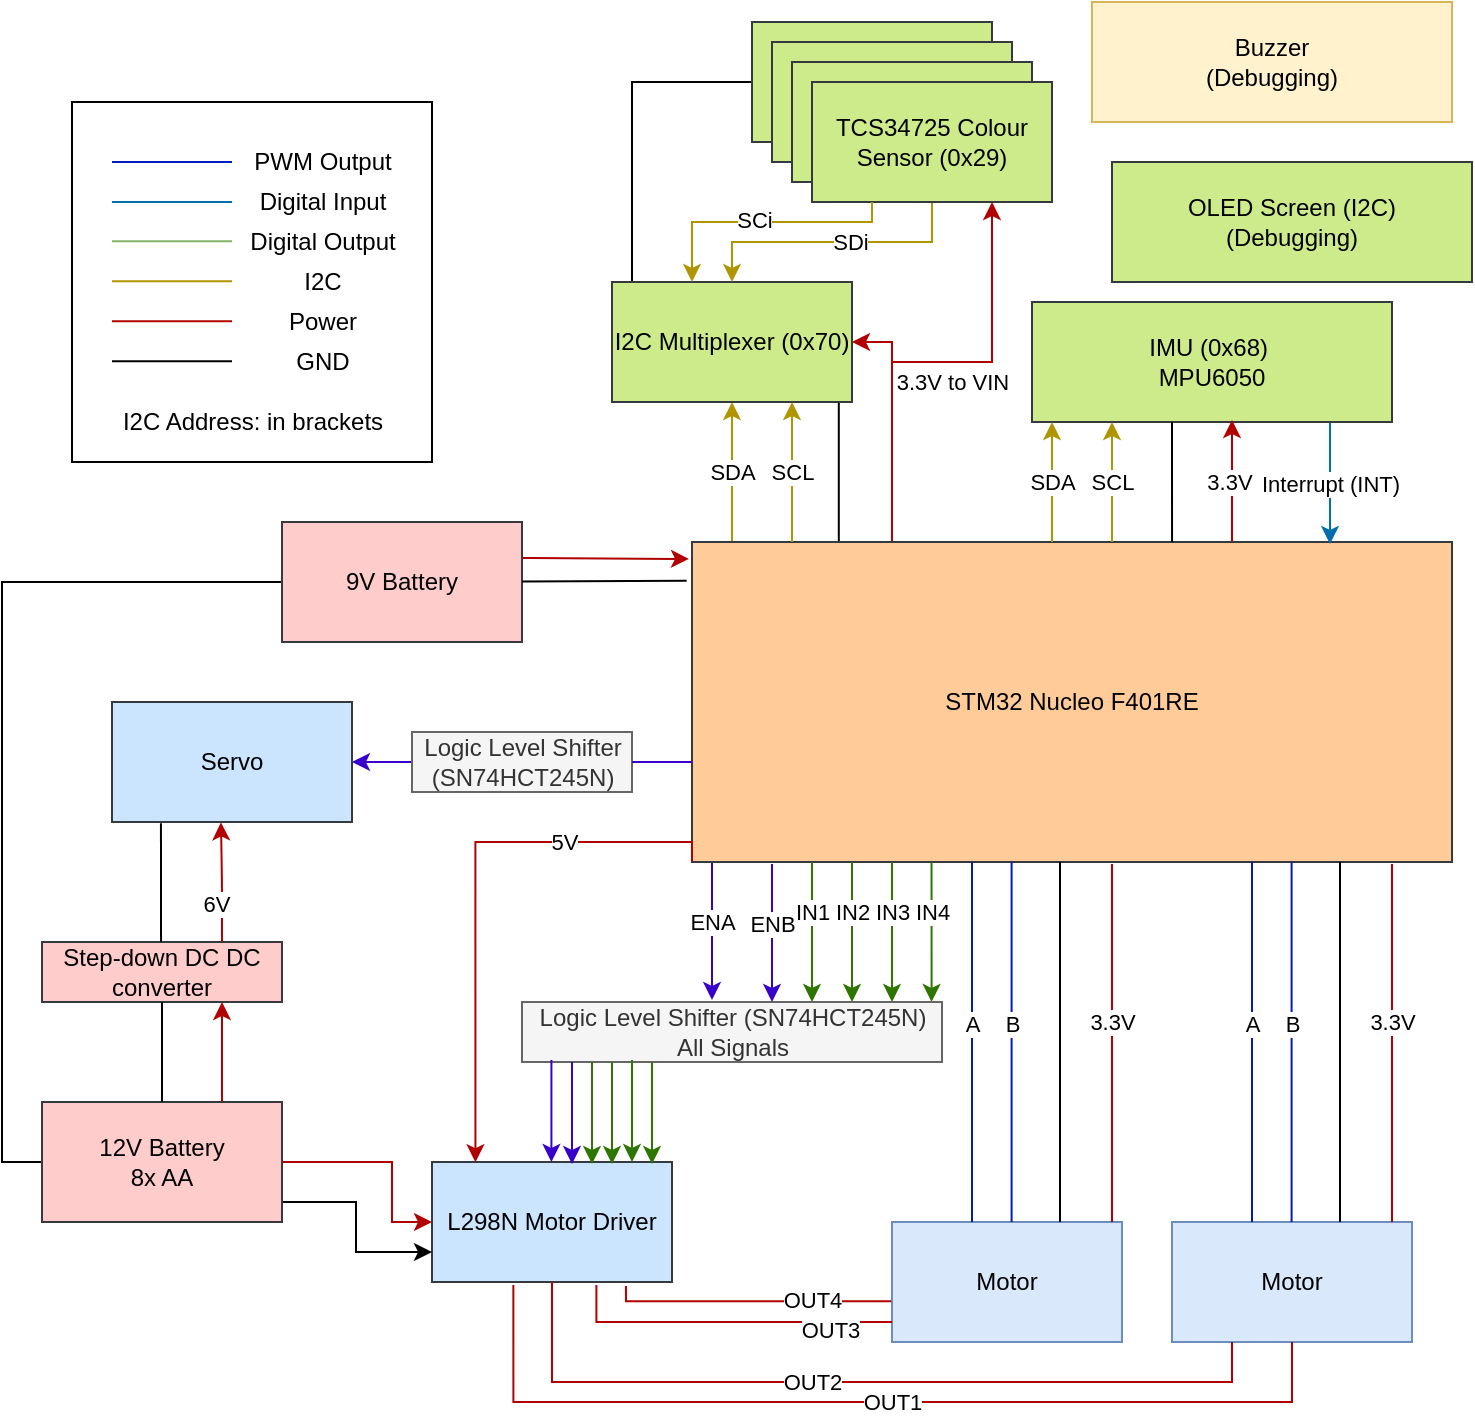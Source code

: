 <mxfile version="14.9.6" type="device"><diagram id="vrNpxhOBOukaihI8gBGh" name="Page-1"><mxGraphModel dx="1086" dy="816" grid="1" gridSize="10" guides="1" tooltips="1" connect="1" arrows="1" fold="1" page="1" pageScale="1" pageWidth="850" pageHeight="1100" math="0" shadow="0"><root><mxCell id="0"/><mxCell id="1" parent="0"/><mxCell id="IzD37fbPKxzPLaneYZUR-54" value="" style="rounded=0;whiteSpace=wrap;html=1;" parent="1" vertex="1"><mxGeometry x="130" y="240" width="180" height="180" as="geometry"/></mxCell><mxCell id="g9xkTk40jJ5ha4Rl7LRV-19" value="ENA" style="edgeStyle=orthogonalEdgeStyle;rounded=0;orthogonalLoop=1;jettySize=auto;html=1;fillColor=#6a00ff;strokeColor=#3700CC;" parent="1" source="OatvqvWwIHZUIBoUpNTg-1" edge="1"><mxGeometry x="-0.13" relative="1" as="geometry"><Array as="points"><mxPoint x="450" y="689"/></Array><mxPoint x="450" y="689" as="targetPoint"/><mxPoint as="offset"/></mxGeometry></mxCell><mxCell id="g9xkTk40jJ5ha4Rl7LRV-50" value="" style="edgeStyle=orthogonalEdgeStyle;rounded=0;orthogonalLoop=1;jettySize=auto;html=1;entryX=1;entryY=0.5;entryDx=0;entryDy=0;fillColor=#6a00ff;strokeColor=#3700CC;startArrow=none;" parent="1" source="g9xkTk40jJ5ha4Rl7LRV-61" target="OatvqvWwIHZUIBoUpNTg-11" edge="1"><mxGeometry relative="1" as="geometry"/></mxCell><mxCell id="g9xkTk40jJ5ha4Rl7LRV-62" value="3.3V to VIN" style="edgeStyle=orthogonalEdgeStyle;rounded=0;orthogonalLoop=1;jettySize=auto;html=1;entryX=1;entryY=0.5;entryDx=0;entryDy=0;fillColor=#e51400;strokeColor=#B20000;" parent="1" source="OatvqvWwIHZUIBoUpNTg-1" target="OatvqvWwIHZUIBoUpNTg-2" edge="1"><mxGeometry x="0.333" y="-30" relative="1" as="geometry"><Array as="points"><mxPoint x="540" y="360"/></Array><mxPoint as="offset"/></mxGeometry></mxCell><mxCell id="g9xkTk40jJ5ha4Rl7LRV-69" value="SDA" style="edgeStyle=orthogonalEdgeStyle;rounded=0;orthogonalLoop=1;jettySize=auto;html=1;fillColor=#e3c800;strokeColor=#B09500;" parent="1" source="OatvqvWwIHZUIBoUpNTg-1" target="OatvqvWwIHZUIBoUpNTg-2" edge="1"><mxGeometry relative="1" as="geometry"><Array as="points"><mxPoint x="460" y="430"/><mxPoint x="460" y="430"/></Array></mxGeometry></mxCell><mxCell id="g9xkTk40jJ5ha4Rl7LRV-71" value="" style="edgeStyle=orthogonalEdgeStyle;rounded=0;orthogonalLoop=1;jettySize=auto;html=1;entryX=0.945;entryY=1.005;entryDx=0;entryDy=0;entryPerimeter=0;endArrow=none;endFill=0;" parent="1" source="OatvqvWwIHZUIBoUpNTg-1" target="OatvqvWwIHZUIBoUpNTg-2" edge="1"><mxGeometry relative="1" as="geometry"><Array as="points"><mxPoint x="513" y="425"/></Array></mxGeometry></mxCell><mxCell id="OatvqvWwIHZUIBoUpNTg-1" value="STM32 Nucleo F401RE" style="rounded=0;whiteSpace=wrap;html=1;fillColor=#ffcc99;strokeColor=#36393d;" parent="1" vertex="1"><mxGeometry x="440" y="460" width="380" height="160" as="geometry"/></mxCell><mxCell id="g9xkTk40jJ5ha4Rl7LRV-73" style="edgeStyle=orthogonalEdgeStyle;rounded=0;orthogonalLoop=1;jettySize=auto;html=1;entryX=0;entryY=0.5;entryDx=0;entryDy=0;endArrow=none;endFill=0;" parent="1" source="OatvqvWwIHZUIBoUpNTg-2" target="OatvqvWwIHZUIBoUpNTg-3" edge="1"><mxGeometry relative="1" as="geometry"><Array as="points"><mxPoint x="410" y="230"/></Array></mxGeometry></mxCell><mxCell id="OatvqvWwIHZUIBoUpNTg-2" value="I2C Multiplexer (0x70)" style="rounded=0;whiteSpace=wrap;html=1;fillColor=#cdeb8b;strokeColor=#36393d;" parent="1" vertex="1"><mxGeometry x="400" y="330" width="120" height="60" as="geometry"/></mxCell><mxCell id="OatvqvWwIHZUIBoUpNTg-3" value="TCS34725 Colour Sensor" style="rounded=0;whiteSpace=wrap;html=1;fillColor=#cdeb8b;strokeColor=#36393d;" parent="1" vertex="1"><mxGeometry x="470" y="200" width="120" height="60" as="geometry"/></mxCell><mxCell id="OatvqvWwIHZUIBoUpNTg-4" value="TCS34725 Colour Sensor" style="rounded=0;whiteSpace=wrap;html=1;fillColor=#cdeb8b;strokeColor=#36393d;" parent="1" vertex="1"><mxGeometry x="480" y="210" width="120" height="60" as="geometry"/></mxCell><mxCell id="OatvqvWwIHZUIBoUpNTg-5" value="TCS34725 Colour Sensor" style="rounded=0;whiteSpace=wrap;html=1;fillColor=#cdeb8b;strokeColor=#36393d;" parent="1" vertex="1"><mxGeometry x="490" y="220" width="120" height="60" as="geometry"/></mxCell><mxCell id="g9xkTk40jJ5ha4Rl7LRV-64" style="edgeStyle=orthogonalEdgeStyle;rounded=0;orthogonalLoop=1;jettySize=auto;html=1;entryX=0.5;entryY=0;entryDx=0;entryDy=0;fillColor=#e3c800;strokeColor=#B09500;" parent="1" source="OatvqvWwIHZUIBoUpNTg-6" target="OatvqvWwIHZUIBoUpNTg-2" edge="1"><mxGeometry relative="1" as="geometry"/></mxCell><mxCell id="g9xkTk40jJ5ha4Rl7LRV-68" value="SDi" style="edgeLabel;html=1;align=center;verticalAlign=middle;resizable=0;points=[];" parent="g9xkTk40jJ5ha4Rl7LRV-64" vertex="1" connectable="0"><mxGeometry x="-0.131" relative="1" as="geometry"><mxPoint as="offset"/></mxGeometry></mxCell><mxCell id="OatvqvWwIHZUIBoUpNTg-6" value="TCS34725 Colour Sensor (0x29)" style="rounded=0;whiteSpace=wrap;html=1;fillColor=#cdeb8b;strokeColor=#36393d;" parent="1" vertex="1"><mxGeometry x="500" y="230" width="120" height="60" as="geometry"/></mxCell><mxCell id="OatvqvWwIHZUIBoUpNTg-7" value="L298N Motor Driver" style="rounded=0;whiteSpace=wrap;html=1;fillColor=#cce5ff;strokeColor=#36393d;" parent="1" vertex="1"><mxGeometry x="310" y="770" width="120" height="60" as="geometry"/></mxCell><mxCell id="OatvqvWwIHZUIBoUpNTg-8" value="Motor" style="rounded=0;whiteSpace=wrap;html=1;fillColor=#dae8fc;strokeColor=#6c8ebf;" parent="1" vertex="1"><mxGeometry x="680" y="800" width="120" height="60" as="geometry"/></mxCell><mxCell id="OatvqvWwIHZUIBoUpNTg-9" value="Motor" style="rounded=0;whiteSpace=wrap;html=1;fillColor=#dae8fc;strokeColor=#6c8ebf;" parent="1" vertex="1"><mxGeometry x="540" y="800" width="115" height="60" as="geometry"/></mxCell><mxCell id="g9xkTk40jJ5ha4Rl7LRV-83" value="Interrupt (INT)" style="edgeStyle=orthogonalEdgeStyle;rounded=0;orthogonalLoop=1;jettySize=auto;html=1;fillColor=#1ba1e2;strokeColor=#006EAF;" parent="1" source="OatvqvWwIHZUIBoUpNTg-10" edge="1"><mxGeometry relative="1" as="geometry"><Array as="points"><mxPoint x="759" y="410"/><mxPoint x="759" y="410"/></Array><mxPoint x="759" y="461" as="targetPoint"/></mxGeometry></mxCell><mxCell id="OatvqvWwIHZUIBoUpNTg-10" value="IMU (0x68)&amp;nbsp;&lt;br&gt;MPU6050" style="rounded=0;whiteSpace=wrap;html=1;fillColor=#cdeb8b;strokeColor=#36393d;" parent="1" vertex="1"><mxGeometry x="610" y="340" width="180" height="60" as="geometry"/></mxCell><mxCell id="OatvqvWwIHZUIBoUpNTg-11" value="Servo" style="rounded=0;whiteSpace=wrap;html=1;fillColor=#cce5ff;strokeColor=#36393d;" parent="1" vertex="1"><mxGeometry x="150" y="540" width="120" height="60" as="geometry"/></mxCell><mxCell id="g9xkTk40jJ5ha4Rl7LRV-3" value="" style="endArrow=none;html=1;rounded=0;edgeStyle=orthogonalEdgeStyle;entryX=0.685;entryY=1.024;entryDx=0;entryDy=0;entryPerimeter=0;fillColor=#e51400;strokeColor=#B20000;" parent="1" target="OatvqvWwIHZUIBoUpNTg-7" edge="1"><mxGeometry width="50" height="50" relative="1" as="geometry"><mxPoint x="540" y="850" as="sourcePoint"/><mxPoint x="600" y="720" as="targetPoint"/><Array as="points"><mxPoint x="392" y="850"/></Array></mxGeometry></mxCell><mxCell id="g9xkTk40jJ5ha4Rl7LRV-40" value="OUT3" style="edgeLabel;html=1;align=center;verticalAlign=middle;resizable=0;points=[];" parent="g9xkTk40jJ5ha4Rl7LRV-3" vertex="1" connectable="0"><mxGeometry x="-0.175" y="-1" relative="1" as="geometry"><mxPoint x="37" y="5" as="offset"/></mxGeometry></mxCell><mxCell id="g9xkTk40jJ5ha4Rl7LRV-4" value="" style="endArrow=none;html=1;rounded=0;edgeStyle=orthogonalEdgeStyle;exitX=-0.003;exitY=0.66;exitDx=0;exitDy=0;entryX=0.808;entryY=1.033;entryDx=0;entryDy=0;entryPerimeter=0;exitPerimeter=0;fillColor=#e51400;strokeColor=#B20000;" parent="1" source="OatvqvWwIHZUIBoUpNTg-9" target="OatvqvWwIHZUIBoUpNTg-7" edge="1"><mxGeometry width="50" height="50" relative="1" as="geometry"><mxPoint x="560" y="800" as="sourcePoint"/><mxPoint x="530" y="710" as="targetPoint"/><Array as="points"><mxPoint x="540" y="840"/><mxPoint x="407" y="840"/></Array></mxGeometry></mxCell><mxCell id="g9xkTk40jJ5ha4Rl7LRV-39" value="OUT4" style="edgeLabel;html=1;align=center;verticalAlign=middle;resizable=0;points=[];" parent="g9xkTk40jJ5ha4Rl7LRV-4" vertex="1" connectable="0"><mxGeometry x="-0.327" y="-1" relative="1" as="geometry"><mxPoint x="7" as="offset"/></mxGeometry></mxCell><mxCell id="g9xkTk40jJ5ha4Rl7LRV-8" value="" style="endArrow=none;html=1;rounded=0;edgeStyle=orthogonalEdgeStyle;exitX=0.5;exitY=0;exitDx=0;exitDy=0;entryX=0.5;entryY=1;entryDx=0;entryDy=0;fillColor=#0050ef;strokeColor=#001DBC;" parent="1" edge="1"><mxGeometry width="50" height="50" relative="1" as="geometry"><mxPoint x="739.8" y="800" as="sourcePoint"/><mxPoint x="739.8" y="620" as="targetPoint"/></mxGeometry></mxCell><mxCell id="g9xkTk40jJ5ha4Rl7LRV-25" value="B" style="edgeLabel;html=1;align=center;verticalAlign=middle;resizable=0;points=[];" parent="g9xkTk40jJ5ha4Rl7LRV-8" vertex="1" connectable="0"><mxGeometry x="0.328" y="2" relative="1" as="geometry"><mxPoint x="2" y="20" as="offset"/></mxGeometry></mxCell><mxCell id="g9xkTk40jJ5ha4Rl7LRV-9" value="" style="endArrow=none;html=1;rounded=0;edgeStyle=orthogonalEdgeStyle;" parent="1" source="OatvqvWwIHZUIBoUpNTg-8" edge="1"><mxGeometry width="50" height="50" relative="1" as="geometry"><mxPoint x="759.38" y="800" as="sourcePoint"/><mxPoint x="764" y="620" as="targetPoint"/><Array as="points"><mxPoint x="764" y="800"/></Array></mxGeometry></mxCell><mxCell id="g9xkTk40jJ5ha4Rl7LRV-10" value="3.3V" style="endArrow=none;html=1;rounded=0;edgeStyle=orthogonalEdgeStyle;fillColor=#e51400;strokeColor=#B20000;" parent="1" edge="1"><mxGeometry x="0.117" width="50" height="50" relative="1" as="geometry"><mxPoint x="790" y="800" as="sourcePoint"/><mxPoint x="790" y="621" as="targetPoint"/><Array as="points"><mxPoint x="790" y="621"/></Array><mxPoint as="offset"/></mxGeometry></mxCell><mxCell id="g9xkTk40jJ5ha4Rl7LRV-11" value="" style="endArrow=none;html=1;rounded=0;edgeStyle=orthogonalEdgeStyle;exitX=0.5;exitY=1;exitDx=0;exitDy=0;entryX=0.339;entryY=1.025;entryDx=0;entryDy=0;entryPerimeter=0;fillColor=#e51400;strokeColor=#B20000;" parent="1" source="OatvqvWwIHZUIBoUpNTg-8" target="OatvqvWwIHZUIBoUpNTg-7" edge="1"><mxGeometry width="50" height="50" relative="1" as="geometry"><mxPoint x="460" y="840" as="sourcePoint"/><mxPoint x="430" y="780" as="targetPoint"/><Array as="points"><mxPoint x="740" y="890"/><mxPoint x="351" y="890"/></Array></mxGeometry></mxCell><mxCell id="g9xkTk40jJ5ha4Rl7LRV-38" value="OUT1" style="edgeLabel;html=1;align=center;verticalAlign=middle;resizable=0;points=[];" parent="g9xkTk40jJ5ha4Rl7LRV-11" vertex="1" connectable="0"><mxGeometry x="0.603" y="1" relative="1" as="geometry"><mxPoint x="153" y="-1" as="offset"/></mxGeometry></mxCell><mxCell id="g9xkTk40jJ5ha4Rl7LRV-12" value="" style="endArrow=none;html=1;rounded=0;edgeStyle=orthogonalEdgeStyle;exitX=0.25;exitY=1;exitDx=0;exitDy=0;entryX=0.5;entryY=1;entryDx=0;entryDy=0;fillColor=#e51400;strokeColor=#B20000;" parent="1" source="OatvqvWwIHZUIBoUpNTg-8" target="OatvqvWwIHZUIBoUpNTg-7" edge="1"><mxGeometry width="50" height="50" relative="1" as="geometry"><mxPoint x="480" y="840" as="sourcePoint"/><mxPoint x="430" y="750" as="targetPoint"/><Array as="points"><mxPoint x="710" y="880"/><mxPoint x="370" y="880"/></Array></mxGeometry></mxCell><mxCell id="g9xkTk40jJ5ha4Rl7LRV-37" value="OUT2" style="edgeLabel;html=1;align=center;verticalAlign=middle;resizable=0;points=[];" parent="g9xkTk40jJ5ha4Rl7LRV-12" vertex="1" connectable="0"><mxGeometry x="0.532" relative="1" as="geometry"><mxPoint x="84" as="offset"/></mxGeometry></mxCell><mxCell id="g9xkTk40jJ5ha4Rl7LRV-14" style="edgeStyle=orthogonalEdgeStyle;rounded=0;orthogonalLoop=1;jettySize=auto;html=1;exitX=1;exitY=0.5;exitDx=0;exitDy=0;fillColor=#e51400;strokeColor=#B20000;" parent="1" source="g9xkTk40jJ5ha4Rl7LRV-13" target="OatvqvWwIHZUIBoUpNTg-7" edge="1"><mxGeometry relative="1" as="geometry"><Array as="points"><mxPoint x="290" y="770"/><mxPoint x="290" y="800"/></Array></mxGeometry></mxCell><mxCell id="g9xkTk40jJ5ha4Rl7LRV-16" style="edgeStyle=orthogonalEdgeStyle;rounded=0;orthogonalLoop=1;jettySize=auto;html=1;exitX=1;exitY=0.75;exitDx=0;exitDy=0;entryX=0;entryY=0.75;entryDx=0;entryDy=0;" parent="1" source="g9xkTk40jJ5ha4Rl7LRV-13" target="OatvqvWwIHZUIBoUpNTg-7" edge="1"><mxGeometry relative="1" as="geometry"><Array as="points"><mxPoint x="235" y="790"/><mxPoint x="272" y="790"/><mxPoint x="272" y="815"/></Array></mxGeometry></mxCell><mxCell id="IzD37fbPKxzPLaneYZUR-52" style="edgeStyle=orthogonalEdgeStyle;rounded=0;orthogonalLoop=1;jettySize=auto;html=1;exitX=0;exitY=0.5;exitDx=0;exitDy=0;endArrow=none;endFill=0;entryX=0;entryY=0.5;entryDx=0;entryDy=0;" parent="1" source="g9xkTk40jJ5ha4Rl7LRV-13" target="g9xkTk40jJ5ha4Rl7LRV-51" edge="1"><mxGeometry relative="1" as="geometry"><mxPoint x="180" y="460" as="targetPoint"/><Array as="points"><mxPoint x="95" y="770"/><mxPoint x="95" y="480"/></Array></mxGeometry></mxCell><mxCell id="g9xkTk40jJ5ha4Rl7LRV-13" value="12V Battery&lt;br&gt;8x AA" style="rounded=0;whiteSpace=wrap;html=1;fillColor=#ffcccc;strokeColor=#36393d;" parent="1" vertex="1"><mxGeometry x="115" y="740" width="120" height="60" as="geometry"/></mxCell><mxCell id="g9xkTk40jJ5ha4Rl7LRV-35" style="edgeStyle=orthogonalEdgeStyle;rounded=0;orthogonalLoop=1;jettySize=auto;html=1;fillColor=#60a917;strokeColor=#2D7600;" parent="1" edge="1"><mxGeometry relative="1" as="geometry"><mxPoint x="559.76" y="620" as="sourcePoint"/><mxPoint x="559.76" y="690" as="targetPoint"/><Array as="points"><mxPoint x="559.76" y="680"/></Array></mxGeometry></mxCell><mxCell id="g9xkTk40jJ5ha4Rl7LRV-36" value="IN4" style="edgeLabel;html=1;align=center;verticalAlign=middle;resizable=0;points=[];" parent="g9xkTk40jJ5ha4Rl7LRV-35" vertex="1" connectable="0"><mxGeometry x="-0.467" relative="1" as="geometry"><mxPoint y="6" as="offset"/></mxGeometry></mxCell><mxCell id="g9xkTk40jJ5ha4Rl7LRV-45" style="edgeStyle=orthogonalEdgeStyle;rounded=0;orthogonalLoop=1;jettySize=auto;html=1;exitX=0;exitY=1;exitDx=0;exitDy=0;entryX=0.181;entryY=0.002;entryDx=0;entryDy=0;fillColor=#e51400;strokeColor=#B20000;entryPerimeter=0;" parent="1" source="OatvqvWwIHZUIBoUpNTg-1" target="OatvqvWwIHZUIBoUpNTg-7" edge="1"><mxGeometry relative="1" as="geometry"><mxPoint x="416.95" y="620.0" as="sourcePoint"/><mxPoint x="402.99" y="681.12" as="targetPoint"/><Array as="points"><mxPoint x="440" y="610"/><mxPoint x="332" y="610"/></Array></mxGeometry></mxCell><mxCell id="g9xkTk40jJ5ha4Rl7LRV-46" value="5V" style="edgeLabel;html=1;align=center;verticalAlign=middle;resizable=0;points=[];" parent="g9xkTk40jJ5ha4Rl7LRV-45" vertex="1" connectable="0"><mxGeometry x="-0.255" relative="1" as="geometry"><mxPoint x="29" as="offset"/></mxGeometry></mxCell><mxCell id="g9xkTk40jJ5ha4Rl7LRV-52" value="" style="edgeStyle=orthogonalEdgeStyle;rounded=0;orthogonalLoop=1;jettySize=auto;html=1;entryX=-0.004;entryY=0.053;entryDx=0;entryDy=0;fillColor=#e51400;strokeColor=#B20000;exitX=0.992;exitY=0.122;exitDx=0;exitDy=0;exitPerimeter=0;entryPerimeter=0;" parent="1" source="g9xkTk40jJ5ha4Rl7LRV-51" target="OatvqvWwIHZUIBoUpNTg-1" edge="1"><mxGeometry x="0.296" relative="1" as="geometry"><Array as="points"><mxPoint x="359" y="468"/><mxPoint x="438" y="468"/></Array><mxPoint as="offset"/></mxGeometry></mxCell><mxCell id="g9xkTk40jJ5ha4Rl7LRV-51" value="9V Battery" style="rounded=0;whiteSpace=wrap;html=1;fillColor=#ffcccc;strokeColor=#36393d;" parent="1" vertex="1"><mxGeometry x="235" y="450" width="120" height="60" as="geometry"/></mxCell><mxCell id="g9xkTk40jJ5ha4Rl7LRV-65" style="edgeStyle=orthogonalEdgeStyle;rounded=0;orthogonalLoop=1;jettySize=auto;html=1;exitX=0.25;exitY=1;exitDx=0;exitDy=0;fillColor=#e3c800;strokeColor=#B09500;" parent="1" source="OatvqvWwIHZUIBoUpNTg-6" edge="1"><mxGeometry relative="1" as="geometry"><mxPoint x="540" y="300" as="sourcePoint"/><mxPoint x="440" y="330" as="targetPoint"/><Array as="points"><mxPoint x="530" y="300"/><mxPoint x="440" y="300"/></Array></mxGeometry></mxCell><mxCell id="g9xkTk40jJ5ha4Rl7LRV-67" value="SCi" style="edgeLabel;html=1;align=center;verticalAlign=middle;resizable=0;points=[];" parent="g9xkTk40jJ5ha4Rl7LRV-65" vertex="1" connectable="0"><mxGeometry x="0.059" y="-1" relative="1" as="geometry"><mxPoint as="offset"/></mxGeometry></mxCell><mxCell id="g9xkTk40jJ5ha4Rl7LRV-70" value="SCL" style="edgeStyle=orthogonalEdgeStyle;rounded=0;orthogonalLoop=1;jettySize=auto;html=1;fillColor=#e3c800;strokeColor=#B09500;" parent="1" edge="1"><mxGeometry relative="1" as="geometry"><mxPoint x="490" y="460" as="sourcePoint"/><mxPoint x="490" y="390" as="targetPoint"/><Array as="points"><mxPoint x="490" y="430"/><mxPoint x="490" y="430"/></Array></mxGeometry></mxCell><mxCell id="g9xkTk40jJ5ha4Rl7LRV-72" value="" style="edgeStyle=orthogonalEdgeStyle;rounded=0;orthogonalLoop=1;jettySize=auto;html=1;entryX=0.75;entryY=1;entryDx=0;entryDy=0;fillColor=#e51400;strokeColor=#B20000;" parent="1" target="OatvqvWwIHZUIBoUpNTg-6" edge="1"><mxGeometry x="-0.077" y="20" relative="1" as="geometry"><mxPoint x="540" y="370" as="sourcePoint"/><mxPoint x="550" y="280" as="targetPoint"/><Array as="points"><mxPoint x="590" y="370"/></Array><mxPoint as="offset"/></mxGeometry></mxCell><mxCell id="g9xkTk40jJ5ha4Rl7LRV-79" value="SDA" style="edgeStyle=orthogonalEdgeStyle;rounded=0;orthogonalLoop=1;jettySize=auto;html=1;fillColor=#e3c800;strokeColor=#B09500;" parent="1" edge="1"><mxGeometry relative="1" as="geometry"><mxPoint x="620" y="460" as="sourcePoint"/><mxPoint x="620" y="400" as="targetPoint"/><Array as="points"><mxPoint x="620" y="430"/><mxPoint x="620" y="430"/></Array></mxGeometry></mxCell><mxCell id="g9xkTk40jJ5ha4Rl7LRV-80" value="SCL" style="edgeStyle=orthogonalEdgeStyle;rounded=0;orthogonalLoop=1;jettySize=auto;html=1;fillColor=#e3c800;strokeColor=#B09500;" parent="1" edge="1"><mxGeometry relative="1" as="geometry"><mxPoint x="650" y="460" as="sourcePoint"/><mxPoint x="650" y="400" as="targetPoint"/><Array as="points"><mxPoint x="650" y="430"/><mxPoint x="650" y="430"/></Array></mxGeometry></mxCell><mxCell id="g9xkTk40jJ5ha4Rl7LRV-81" value="" style="edgeStyle=orthogonalEdgeStyle;rounded=0;orthogonalLoop=1;jettySize=auto;html=1;endArrow=none;endFill=0;" parent="1" edge="1"><mxGeometry relative="1" as="geometry"><mxPoint x="680.029" y="460" as="sourcePoint"/><mxPoint x="680" y="400" as="targetPoint"/><Array as="points"><mxPoint x="679.6" y="425"/></Array></mxGeometry></mxCell><mxCell id="g9xkTk40jJ5ha4Rl7LRV-82" value="3.3V&amp;nbsp;" style="edgeStyle=orthogonalEdgeStyle;rounded=0;orthogonalLoop=1;jettySize=auto;html=1;fillColor=#e51400;strokeColor=#B20000;" parent="1" edge="1"><mxGeometry x="-0.016" relative="1" as="geometry"><mxPoint x="710" y="460" as="sourcePoint"/><mxPoint x="710" y="399" as="targetPoint"/><Array as="points"><mxPoint x="710" y="399"/></Array><mxPoint as="offset"/></mxGeometry></mxCell><mxCell id="tzP9EwMo513xm4mOMln4-2" value="Logic Level Shifter (SN74HCT245N)&lt;br&gt;All Signals" style="text;html=1;align=center;verticalAlign=middle;resizable=0;points=[];autosize=1;fillColor=#f5f5f5;strokeColor=#666666;fontColor=#333333;" parent="1" vertex="1"><mxGeometry x="355" y="690" width="210" height="30" as="geometry"/></mxCell><mxCell id="tzP9EwMo513xm4mOMln4-7" value="Step-down DC DC converter" style="rounded=0;whiteSpace=wrap;html=1;fillColor=#ffcccc;strokeColor=#36393d;" parent="1" vertex="1"><mxGeometry x="115" y="660" width="120" height="30" as="geometry"/></mxCell><mxCell id="IzD37fbPKxzPLaneYZUR-1" value="" style="endArrow=none;html=1;rounded=0;edgeStyle=orthogonalEdgeStyle;exitX=0.5;exitY=0;exitDx=0;exitDy=0;entryX=0.5;entryY=1;entryDx=0;entryDy=0;fillColor=#0050ef;strokeColor=#001DBC;" parent="1" edge="1"><mxGeometry width="50" height="50" relative="1" as="geometry"><mxPoint x="720" y="800" as="sourcePoint"/><mxPoint x="720" y="620" as="targetPoint"/></mxGeometry></mxCell><mxCell id="IzD37fbPKxzPLaneYZUR-2" value="A" style="edgeLabel;html=1;align=center;verticalAlign=middle;resizable=0;points=[];" parent="IzD37fbPKxzPLaneYZUR-1" vertex="1" connectable="0"><mxGeometry x="0.328" y="2" relative="1" as="geometry"><mxPoint x="2" y="20" as="offset"/></mxGeometry></mxCell><mxCell id="IzD37fbPKxzPLaneYZUR-3" value="" style="endArrow=none;html=1;rounded=0;edgeStyle=orthogonalEdgeStyle;exitX=0.5;exitY=0;exitDx=0;exitDy=0;entryX=0.5;entryY=1;entryDx=0;entryDy=0;fillColor=#0050ef;strokeColor=#001DBC;" parent="1" edge="1"><mxGeometry width="50" height="50" relative="1" as="geometry"><mxPoint x="599.8" y="800" as="sourcePoint"/><mxPoint x="599.8" y="620" as="targetPoint"/></mxGeometry></mxCell><mxCell id="IzD37fbPKxzPLaneYZUR-4" value="B" style="edgeLabel;html=1;align=center;verticalAlign=middle;resizable=0;points=[];" parent="IzD37fbPKxzPLaneYZUR-3" vertex="1" connectable="0"><mxGeometry x="0.328" y="2" relative="1" as="geometry"><mxPoint x="2" y="20" as="offset"/></mxGeometry></mxCell><mxCell id="IzD37fbPKxzPLaneYZUR-5" value="" style="endArrow=none;html=1;rounded=0;edgeStyle=orthogonalEdgeStyle;" parent="1" edge="1"><mxGeometry width="50" height="50" relative="1" as="geometry"><mxPoint x="624" y="800" as="sourcePoint"/><mxPoint x="624" y="620" as="targetPoint"/><Array as="points"><mxPoint x="624" y="800"/></Array></mxGeometry></mxCell><mxCell id="IzD37fbPKxzPLaneYZUR-7" value="3.3V" style="endArrow=none;html=1;rounded=0;edgeStyle=orthogonalEdgeStyle;fillColor=#e51400;strokeColor=#B20000;" parent="1" edge="1"><mxGeometry x="0.117" width="50" height="50" relative="1" as="geometry"><mxPoint x="650" y="800" as="sourcePoint"/><mxPoint x="650" y="621" as="targetPoint"/><Array as="points"><mxPoint x="650" y="700"/><mxPoint x="650" y="700"/></Array><mxPoint as="offset"/></mxGeometry></mxCell><mxCell id="IzD37fbPKxzPLaneYZUR-8" value="" style="endArrow=none;html=1;rounded=0;edgeStyle=orthogonalEdgeStyle;exitX=0.5;exitY=0;exitDx=0;exitDy=0;entryX=0.5;entryY=1;entryDx=0;entryDy=0;fillColor=#0050ef;strokeColor=#001DBC;" parent="1" edge="1"><mxGeometry width="50" height="50" relative="1" as="geometry"><mxPoint x="580" y="800" as="sourcePoint"/><mxPoint x="580" y="620" as="targetPoint"/></mxGeometry></mxCell><mxCell id="IzD37fbPKxzPLaneYZUR-9" value="A" style="edgeLabel;html=1;align=center;verticalAlign=middle;resizable=0;points=[];" parent="IzD37fbPKxzPLaneYZUR-8" vertex="1" connectable="0"><mxGeometry x="0.328" y="2" relative="1" as="geometry"><mxPoint x="2" y="20" as="offset"/></mxGeometry></mxCell><mxCell id="IzD37fbPKxzPLaneYZUR-11" value="ENB" style="edgeStyle=orthogonalEdgeStyle;rounded=0;orthogonalLoop=1;jettySize=auto;html=1;fillColor=#6a00ff;strokeColor=#3700CC;" parent="1" edge="1"><mxGeometry x="-0.13" relative="1" as="geometry"><Array as="points"><mxPoint x="480" y="690"/></Array><mxPoint x="480" y="621" as="sourcePoint"/><mxPoint x="480" y="690" as="targetPoint"/><mxPoint as="offset"/></mxGeometry></mxCell><mxCell id="IzD37fbPKxzPLaneYZUR-12" style="edgeStyle=orthogonalEdgeStyle;rounded=0;orthogonalLoop=1;jettySize=auto;html=1;fillColor=#60a917;strokeColor=#2D7600;" parent="1" edge="1"><mxGeometry relative="1" as="geometry"><mxPoint x="540" y="620" as="sourcePoint"/><mxPoint x="540" y="690" as="targetPoint"/><Array as="points"><mxPoint x="540" y="680"/></Array></mxGeometry></mxCell><mxCell id="IzD37fbPKxzPLaneYZUR-13" value="IN3" style="edgeLabel;html=1;align=center;verticalAlign=middle;resizable=0;points=[];" parent="IzD37fbPKxzPLaneYZUR-12" vertex="1" connectable="0"><mxGeometry x="-0.467" relative="1" as="geometry"><mxPoint y="6" as="offset"/></mxGeometry></mxCell><mxCell id="IzD37fbPKxzPLaneYZUR-14" style="edgeStyle=orthogonalEdgeStyle;rounded=0;orthogonalLoop=1;jettySize=auto;html=1;fillColor=#60a917;strokeColor=#2D7600;" parent="1" edge="1"><mxGeometry relative="1" as="geometry"><mxPoint x="520" y="620" as="sourcePoint"/><mxPoint x="520" y="690" as="targetPoint"/><Array as="points"><mxPoint x="520" y="680"/></Array></mxGeometry></mxCell><mxCell id="IzD37fbPKxzPLaneYZUR-15" value="IN2" style="edgeLabel;html=1;align=center;verticalAlign=middle;resizable=0;points=[];" parent="IzD37fbPKxzPLaneYZUR-14" vertex="1" connectable="0"><mxGeometry x="-0.467" relative="1" as="geometry"><mxPoint y="6" as="offset"/></mxGeometry></mxCell><mxCell id="IzD37fbPKxzPLaneYZUR-16" style="edgeStyle=orthogonalEdgeStyle;rounded=0;orthogonalLoop=1;jettySize=auto;html=1;fillColor=#60a917;strokeColor=#2D7600;" parent="1" edge="1"><mxGeometry relative="1" as="geometry"><mxPoint x="500" y="620" as="sourcePoint"/><mxPoint x="500" y="690" as="targetPoint"/><Array as="points"><mxPoint x="500" y="680"/></Array></mxGeometry></mxCell><mxCell id="IzD37fbPKxzPLaneYZUR-17" value="IN1" style="edgeLabel;html=1;align=center;verticalAlign=middle;resizable=0;points=[];" parent="IzD37fbPKxzPLaneYZUR-16" vertex="1" connectable="0"><mxGeometry x="-0.467" relative="1" as="geometry"><mxPoint y="6" as="offset"/></mxGeometry></mxCell><mxCell id="IzD37fbPKxzPLaneYZUR-19" value="" style="endArrow=classic;html=1;entryX=0.5;entryY=0;entryDx=0;entryDy=0;fillColor=#6a00ff;strokeColor=#3700CC;" parent="1" edge="1"><mxGeometry relative="1" as="geometry"><mxPoint x="369.71" y="719" as="sourcePoint"/><mxPoint x="369.71" y="770" as="targetPoint"/></mxGeometry></mxCell><mxCell id="IzD37fbPKxzPLaneYZUR-21" value="" style="endArrow=classic;html=1;entryX=0.5;entryY=0;entryDx=0;entryDy=0;fillColor=#60a917;strokeColor=#2D7600;" parent="1" edge="1"><mxGeometry relative="1" as="geometry"><mxPoint x="390.0" y="720" as="sourcePoint"/><mxPoint x="390.0" y="771" as="targetPoint"/></mxGeometry></mxCell><mxCell id="IzD37fbPKxzPLaneYZUR-22" value="" style="endArrow=classic;html=1;entryX=0.5;entryY=0;entryDx=0;entryDy=0;fillColor=#60a917;strokeColor=#2D7600;" parent="1" edge="1"><mxGeometry relative="1" as="geometry"><mxPoint x="400.0" y="720" as="sourcePoint"/><mxPoint x="400.0" y="771" as="targetPoint"/></mxGeometry></mxCell><mxCell id="IzD37fbPKxzPLaneYZUR-23" value="" style="endArrow=classic;html=1;entryX=0.5;entryY=0;entryDx=0;entryDy=0;fillColor=#60a917;strokeColor=#2D7600;" parent="1" edge="1"><mxGeometry relative="1" as="geometry"><mxPoint x="410.0" y="719" as="sourcePoint"/><mxPoint x="410.0" y="770" as="targetPoint"/></mxGeometry></mxCell><mxCell id="IzD37fbPKxzPLaneYZUR-24" value="" style="endArrow=classic;html=1;entryX=0.5;entryY=0;entryDx=0;entryDy=0;fillColor=#60a917;strokeColor=#2D7600;" parent="1" edge="1"><mxGeometry relative="1" as="geometry"><mxPoint x="420.0" y="720" as="sourcePoint"/><mxPoint x="420.0" y="771" as="targetPoint"/></mxGeometry></mxCell><mxCell id="IzD37fbPKxzPLaneYZUR-25" value="" style="endArrow=classic;html=1;entryX=0.5;entryY=0;entryDx=0;entryDy=0;fillColor=#6a00ff;strokeColor=#3700CC;" parent="1" edge="1"><mxGeometry relative="1" as="geometry"><mxPoint x="380.0" y="720" as="sourcePoint"/><mxPoint x="380.0" y="771" as="targetPoint"/></mxGeometry></mxCell><mxCell id="IzD37fbPKxzPLaneYZUR-26" value="" style="endArrow=none;html=1;fillColor=#1ba1e2;strokeColor=#006EAF;" parent="1" edge="1"><mxGeometry width="50" height="50" relative="1" as="geometry"><mxPoint x="150" y="290" as="sourcePoint"/><mxPoint x="210" y="290" as="targetPoint"/></mxGeometry></mxCell><mxCell id="IzD37fbPKxzPLaneYZUR-27" value="Digital Input" style="text;html=1;align=center;verticalAlign=middle;resizable=0;points=[];autosize=1;strokeColor=none;" parent="1" vertex="1"><mxGeometry x="215" y="280" width="80" height="20" as="geometry"/></mxCell><mxCell id="IzD37fbPKxzPLaneYZUR-28" value="Digital Output" style="text;html=1;align=center;verticalAlign=middle;resizable=0;points=[];autosize=1;strokeColor=none;" parent="1" vertex="1"><mxGeometry x="210" y="300" width="90" height="20" as="geometry"/></mxCell><mxCell id="IzD37fbPKxzPLaneYZUR-30" value="I2C" style="text;html=1;align=center;verticalAlign=middle;resizable=0;points=[];autosize=1;strokeColor=none;" parent="1" vertex="1"><mxGeometry x="240" y="320" width="30" height="20" as="geometry"/></mxCell><mxCell id="IzD37fbPKxzPLaneYZUR-31" value="Power" style="text;html=1;align=center;verticalAlign=middle;resizable=0;points=[];autosize=1;strokeColor=none;" parent="1" vertex="1"><mxGeometry x="230" y="340" width="50" height="20" as="geometry"/></mxCell><mxCell id="IzD37fbPKxzPLaneYZUR-32" value="GND" style="text;html=1;align=center;verticalAlign=middle;resizable=0;points=[];autosize=1;strokeColor=none;" parent="1" vertex="1"><mxGeometry x="235" y="360" width="40" height="20" as="geometry"/></mxCell><mxCell id="IzD37fbPKxzPLaneYZUR-33" value="" style="endArrow=none;html=1;fillColor=#d5e8d4;strokeColor=#82b366;" parent="1" edge="1"><mxGeometry width="50" height="50" relative="1" as="geometry"><mxPoint x="150" y="309.66" as="sourcePoint"/><mxPoint x="210" y="309.66" as="targetPoint"/></mxGeometry></mxCell><mxCell id="IzD37fbPKxzPLaneYZUR-34" value="" style="endArrow=none;html=1;fillColor=#e3c800;strokeColor=#B09500;" parent="1" edge="1"><mxGeometry width="50" height="50" relative="1" as="geometry"><mxPoint x="150" y="329.66" as="sourcePoint"/><mxPoint x="210" y="329.66" as="targetPoint"/></mxGeometry></mxCell><mxCell id="IzD37fbPKxzPLaneYZUR-35" value="" style="endArrow=none;html=1;fillColor=#e51400;strokeColor=#B20000;" parent="1" edge="1"><mxGeometry width="50" height="50" relative="1" as="geometry"><mxPoint x="150" y="349.66" as="sourcePoint"/><mxPoint x="210" y="349.66" as="targetPoint"/></mxGeometry></mxCell><mxCell id="IzD37fbPKxzPLaneYZUR-36" value="" style="endArrow=none;html=1;" parent="1" edge="1"><mxGeometry width="50" height="50" relative="1" as="geometry"><mxPoint x="150" y="369.66" as="sourcePoint"/><mxPoint x="210" y="369.66" as="targetPoint"/></mxGeometry></mxCell><mxCell id="IzD37fbPKxzPLaneYZUR-37" value="PWM Output" style="text;html=1;align=center;verticalAlign=middle;resizable=0;points=[];autosize=1;strokeColor=none;" parent="1" vertex="1"><mxGeometry x="215" y="260" width="80" height="20" as="geometry"/></mxCell><mxCell id="IzD37fbPKxzPLaneYZUR-38" value="" style="endArrow=none;html=1;fillColor=#0050ef;strokeColor=#001DBC;" parent="1" edge="1"><mxGeometry width="50" height="50" relative="1" as="geometry"><mxPoint x="150" y="270" as="sourcePoint"/><mxPoint x="210" y="270" as="targetPoint"/></mxGeometry></mxCell><mxCell id="IzD37fbPKxzPLaneYZUR-41" value="I2C Address: in brackets" style="text;html=1;align=center;verticalAlign=middle;resizable=0;points=[];autosize=1;strokeColor=none;" parent="1" vertex="1"><mxGeometry x="145" y="390" width="150" height="20" as="geometry"/></mxCell><mxCell id="g9xkTk40jJ5ha4Rl7LRV-61" value="Logic Level Shifter &lt;br&gt;(SN74HCT245N)" style="text;html=1;align=center;verticalAlign=middle;resizable=0;points=[];autosize=1;fillColor=#f5f5f5;strokeColor=#666666;fontColor=#333333;" parent="1" vertex="1"><mxGeometry x="300" y="555" width="110" height="30" as="geometry"/></mxCell><mxCell id="IzD37fbPKxzPLaneYZUR-42" value="" style="edgeStyle=orthogonalEdgeStyle;rounded=0;orthogonalLoop=1;jettySize=auto;html=1;entryX=1;entryY=0.5;entryDx=0;entryDy=0;fillColor=#6a00ff;strokeColor=#3700CC;endArrow=none;" parent="1" source="OatvqvWwIHZUIBoUpNTg-1" target="g9xkTk40jJ5ha4Rl7LRV-61" edge="1"><mxGeometry relative="1" as="geometry"><mxPoint x="440" y="540" as="sourcePoint"/><mxPoint x="270" y="540" as="targetPoint"/><Array as="points"><mxPoint x="430" y="570"/><mxPoint x="430" y="570"/></Array></mxGeometry></mxCell><mxCell id="IzD37fbPKxzPLaneYZUR-43" value="" style="endArrow=classic;html=1;exitX=0.75;exitY=0;exitDx=0;exitDy=0;entryX=0.75;entryY=1;entryDx=0;entryDy=0;fillColor=#e51400;strokeColor=#B20000;" parent="1" source="g9xkTk40jJ5ha4Rl7LRV-13" target="tzP9EwMo513xm4mOMln4-7" edge="1"><mxGeometry width="50" height="50" relative="1" as="geometry"><mxPoint x="210" y="670" as="sourcePoint"/><mxPoint x="260" y="620" as="targetPoint"/></mxGeometry></mxCell><mxCell id="IzD37fbPKxzPLaneYZUR-44" value="" style="endArrow=classic;html=1;exitX=0.75;exitY=0;exitDx=0;exitDy=0;entryX=0.454;entryY=1.003;entryDx=0;entryDy=0;entryPerimeter=0;fillColor=#e51400;strokeColor=#B20000;" parent="1" source="tzP9EwMo513xm4mOMln4-7" target="OatvqvWwIHZUIBoUpNTg-11" edge="1"><mxGeometry width="50" height="50" relative="1" as="geometry"><mxPoint x="194.76" y="650" as="sourcePoint"/><mxPoint x="210" y="600" as="targetPoint"/><Array as="points"><mxPoint x="205" y="630"/></Array></mxGeometry></mxCell><mxCell id="IzD37fbPKxzPLaneYZUR-45" value="6V" style="edgeLabel;html=1;align=center;verticalAlign=middle;resizable=0;points=[];" parent="IzD37fbPKxzPLaneYZUR-44" vertex="1" connectable="0"><mxGeometry x="0.795" y="3" relative="1" as="geometry"><mxPoint y="34" as="offset"/></mxGeometry></mxCell><mxCell id="IzD37fbPKxzPLaneYZUR-46" value="" style="endArrow=none;html=1;exitX=0.5;exitY=0;exitDx=0;exitDy=0;entryX=0.5;entryY=1;entryDx=0;entryDy=0;" parent="1" source="g9xkTk40jJ5ha4Rl7LRV-13" target="tzP9EwMo513xm4mOMln4-7" edge="1"><mxGeometry width="50" height="50" relative="1" as="geometry"><mxPoint x="150" y="740" as="sourcePoint"/><mxPoint x="200" y="690" as="targetPoint"/></mxGeometry></mxCell><mxCell id="IzD37fbPKxzPLaneYZUR-47" value="" style="endArrow=none;html=1;exitX=0.5;exitY=0;exitDx=0;exitDy=0;entryX=0.204;entryY=1.011;entryDx=0;entryDy=0;entryPerimeter=0;" parent="1" target="OatvqvWwIHZUIBoUpNTg-11" edge="1"><mxGeometry width="50" height="50" relative="1" as="geometry"><mxPoint x="174.52" y="660" as="sourcePoint"/><mxPoint x="174.52" y="610" as="targetPoint"/></mxGeometry></mxCell><mxCell id="IzD37fbPKxzPLaneYZUR-53" value="" style="endArrow=none;html=1;entryX=-0.007;entryY=0.121;entryDx=0;entryDy=0;entryPerimeter=0;" parent="1" source="g9xkTk40jJ5ha4Rl7LRV-51" target="OatvqvWwIHZUIBoUpNTg-1" edge="1"><mxGeometry width="50" height="50" relative="1" as="geometry"><mxPoint x="380" y="530" as="sourcePoint"/><mxPoint x="430" y="480" as="targetPoint"/></mxGeometry></mxCell><mxCell id="PjwNjwNEvPWFoBWvuvbO-1" value="OLED Screen (I2C)&lt;br&gt;(Debugging)" style="rounded=0;whiteSpace=wrap;html=1;fillColor=#cdeb8b;strokeColor=#36393d;" parent="1" vertex="1"><mxGeometry x="650" y="270" width="180" height="60" as="geometry"/></mxCell><mxCell id="PjwNjwNEvPWFoBWvuvbO-2" value="Buzzer&lt;br&gt;(Debugging)" style="rounded=0;whiteSpace=wrap;html=1;fillColor=#fff2cc;strokeColor=#d6b656;" parent="1" vertex="1"><mxGeometry x="640" y="190" width="180" height="60" as="geometry"/></mxCell></root></mxGraphModel></diagram></mxfile>
